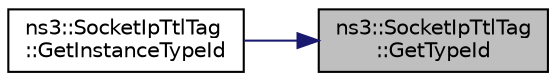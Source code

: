 digraph "ns3::SocketIpTtlTag::GetTypeId"
{
 // LATEX_PDF_SIZE
  edge [fontname="Helvetica",fontsize="10",labelfontname="Helvetica",labelfontsize="10"];
  node [fontname="Helvetica",fontsize="10",shape=record];
  rankdir="RL";
  Node1 [label="ns3::SocketIpTtlTag\l::GetTypeId",height=0.2,width=0.4,color="black", fillcolor="grey75", style="filled", fontcolor="black",tooltip="Get the type ID."];
  Node1 -> Node2 [dir="back",color="midnightblue",fontsize="10",style="solid",fontname="Helvetica"];
  Node2 [label="ns3::SocketIpTtlTag\l::GetInstanceTypeId",height=0.2,width=0.4,color="black", fillcolor="white", style="filled",URL="$classns3_1_1_socket_ip_ttl_tag.html#ad54364cf124472a7c44933ec7e2cc52e",tooltip="Get the most derived TypeId for this Object."];
}

